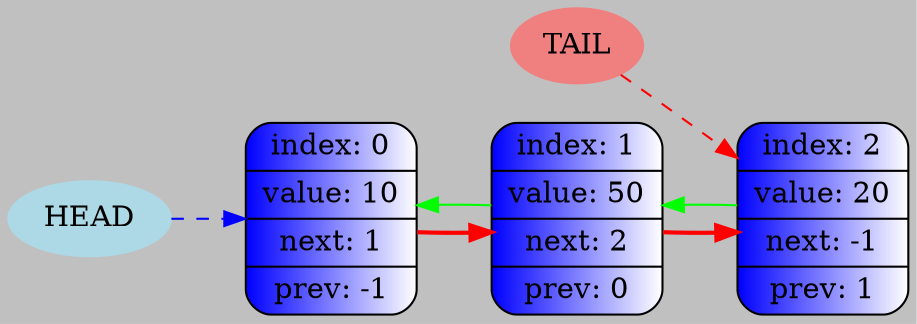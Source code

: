 digraph G {
    rankdir = LR;
    bgcolor="#C0C0C0";

    node000 [shape=Mrecord; style=filled; fillcolor="blue:white"; label="{index: 0} | { value: 10 } | {next: 1} | {prev: -1} "];
    node001 [shape=Mrecord; style=filled; fillcolor="blue:white"; label="{index: 1} | { value: 50 } | {next: 2} | {prev: 0} "];
    node002 [shape=Mrecord; style=filled; fillcolor="blue:white"; label="{index: 2} | { value: 20 } | {next: -1} | {prev: 1} "];

    node000 -> node001 [style=bold; weight=1000; color=red; ];
    node001 -> node002 [style=bold; weight=1000; color=red; ];
    tail [shape=ellipse; style=filled; color=lightcoral; label="TAIL"];
    tail -> node002 [style=dashed; color=red; ];
    node002 -> node001 [weight=0; color= green; constraint=false; ];
    node001 -> node000 [weight=0; color= green; constraint=false; ];
    head [shape=ellipse; style=filled; color=lightblue; label="HEAD"];
    head -> node000 [style=dashed; color=blue; ];
}
